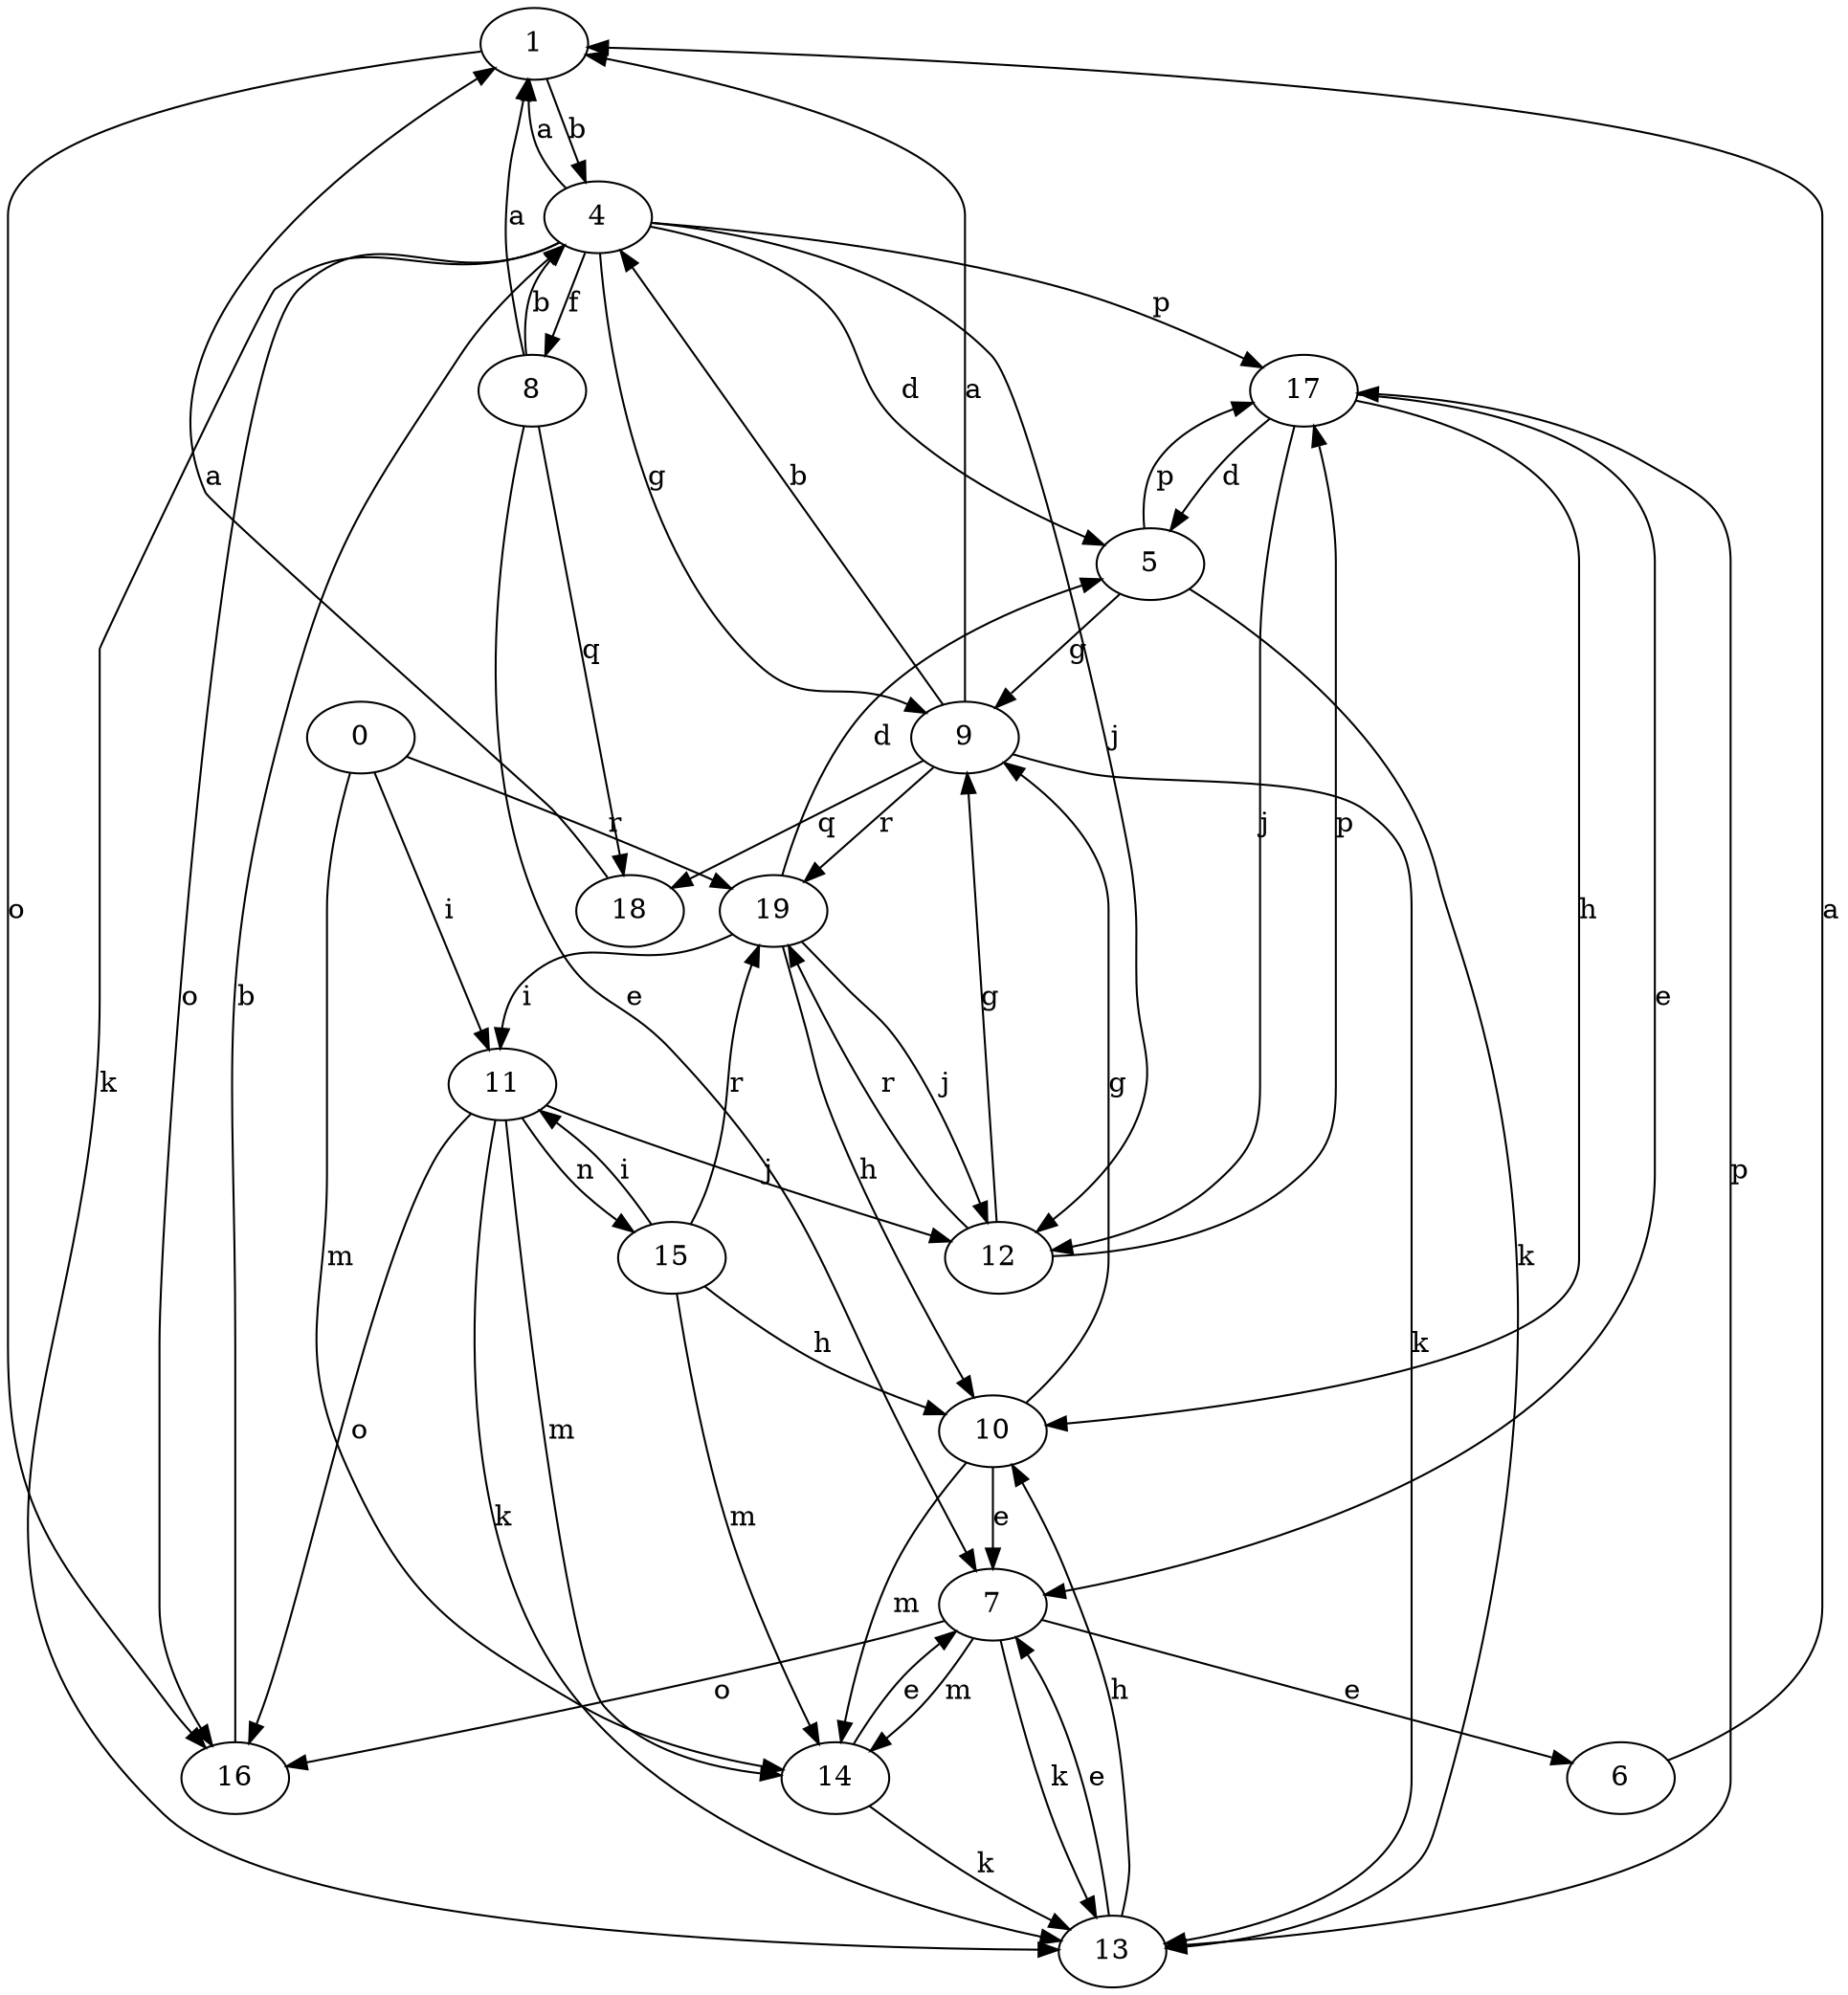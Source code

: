 strict digraph  {
1;
4;
5;
0;
6;
7;
8;
9;
10;
11;
12;
13;
14;
15;
16;
17;
18;
19;
1 -> 4  [label=b];
1 -> 16  [label=o];
4 -> 1  [label=a];
4 -> 5  [label=d];
4 -> 8  [label=f];
4 -> 9  [label=g];
4 -> 12  [label=j];
4 -> 13  [label=k];
4 -> 16  [label=o];
4 -> 17  [label=p];
5 -> 9  [label=g];
5 -> 13  [label=k];
5 -> 17  [label=p];
0 -> 11  [label=i];
0 -> 14  [label=m];
0 -> 19  [label=r];
6 -> 1  [label=a];
7 -> 6  [label=e];
7 -> 13  [label=k];
7 -> 14  [label=m];
7 -> 16  [label=o];
8 -> 1  [label=a];
8 -> 4  [label=b];
8 -> 7  [label=e];
8 -> 18  [label=q];
9 -> 1  [label=a];
9 -> 4  [label=b];
9 -> 13  [label=k];
9 -> 18  [label=q];
9 -> 19  [label=r];
10 -> 7  [label=e];
10 -> 9  [label=g];
10 -> 14  [label=m];
11 -> 12  [label=j];
11 -> 13  [label=k];
11 -> 14  [label=m];
11 -> 15  [label=n];
11 -> 16  [label=o];
12 -> 9  [label=g];
12 -> 17  [label=p];
12 -> 19  [label=r];
13 -> 7  [label=e];
13 -> 10  [label=h];
13 -> 17  [label=p];
14 -> 7  [label=e];
14 -> 13  [label=k];
15 -> 10  [label=h];
15 -> 11  [label=i];
15 -> 14  [label=m];
15 -> 19  [label=r];
16 -> 4  [label=b];
17 -> 5  [label=d];
17 -> 7  [label=e];
17 -> 10  [label=h];
17 -> 12  [label=j];
18 -> 1  [label=a];
19 -> 5  [label=d];
19 -> 10  [label=h];
19 -> 11  [label=i];
19 -> 12  [label=j];
}
